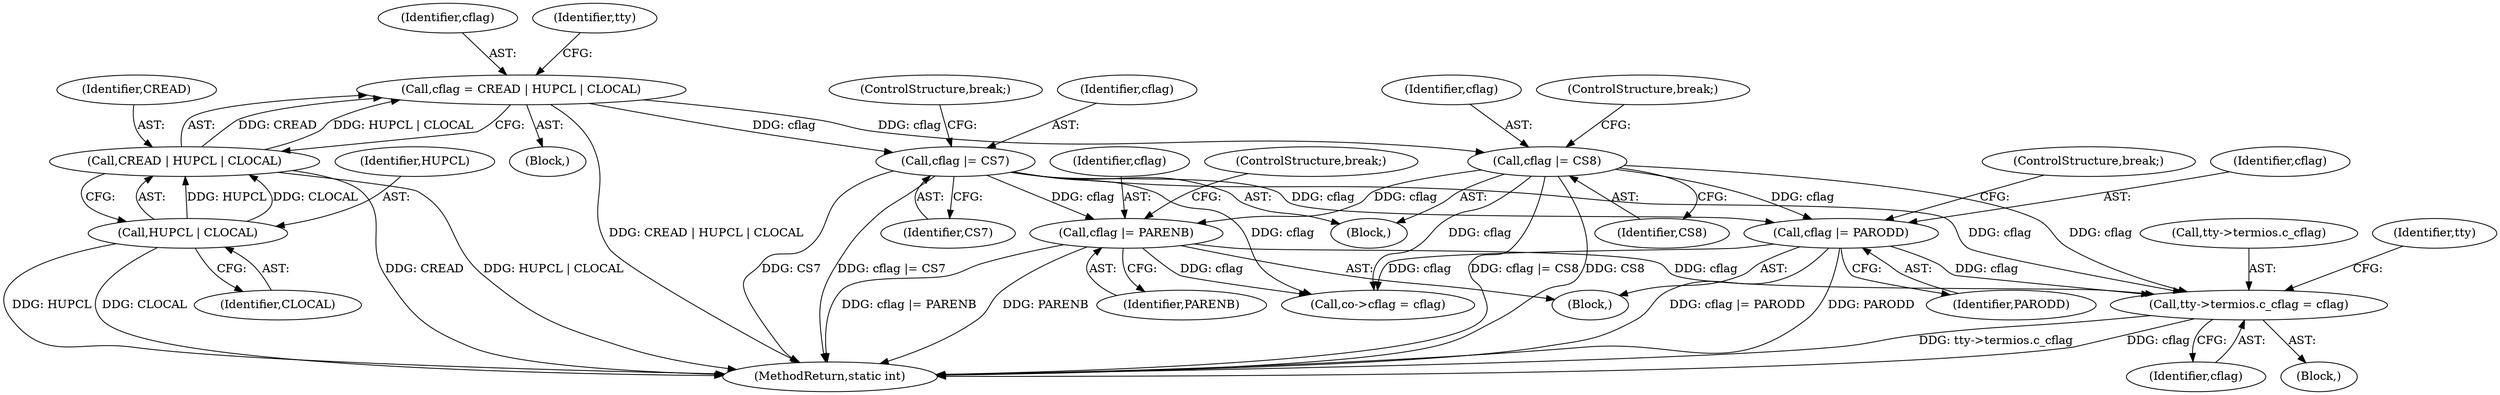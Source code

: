 digraph "0_linux_299d7572e46f98534033a9e65973f13ad1ce9047@pointer" {
"1000404" [label="(Call,tty->termios.c_cflag = cflag)"];
"1000218" [label="(Call,cflag |= CS8)"];
"1000133" [label="(Call,cflag = CREAD | HUPCL | CLOCAL)"];
"1000135" [label="(Call,CREAD | HUPCL | CLOCAL)"];
"1000137" [label="(Call,HUPCL | CLOCAL)"];
"1000227" [label="(Call,cflag |= PARODD)"];
"1000212" [label="(Call,cflag |= CS7)"];
"1000233" [label="(Call,cflag |= PARENB)"];
"1000227" [label="(Call,cflag |= PARODD)"];
"1000133" [label="(Call,cflag = CREAD | HUPCL | CLOCAL)"];
"1000224" [label="(Block,)"];
"1000137" [label="(Call,HUPCL | CLOCAL)"];
"1000499" [label="(MethodReturn,static int)"];
"1000220" [label="(Identifier,CS8)"];
"1000218" [label="(Call,cflag |= CS8)"];
"1000134" [label="(Identifier,cflag)"];
"1000210" [label="(Block,)"];
"1000212" [label="(Call,cflag |= CS7)"];
"1000230" [label="(ControlStructure,break;)"];
"1000110" [label="(Block,)"];
"1000219" [label="(Identifier,cflag)"];
"1000234" [label="(Identifier,cflag)"];
"1000138" [label="(Identifier,HUPCL)"];
"1000214" [label="(Identifier,CS7)"];
"1000410" [label="(Identifier,cflag)"];
"1000229" [label="(Identifier,PARODD)"];
"1000236" [label="(ControlStructure,break;)"];
"1000136" [label="(Identifier,CREAD)"];
"1000233" [label="(Call,cflag |= PARENB)"];
"1000213" [label="(Identifier,cflag)"];
"1000405" [label="(Call,tty->termios.c_cflag)"];
"1000135" [label="(Call,CREAD | HUPCL | CLOCAL)"];
"1000146" [label="(Identifier,tty)"];
"1000235" [label="(Identifier,PARENB)"];
"1000221" [label="(ControlStructure,break;)"];
"1000139" [label="(Identifier,CLOCAL)"];
"1000215" [label="(ControlStructure,break;)"];
"1000237" [label="(Call,co->cflag = cflag)"];
"1000228" [label="(Identifier,cflag)"];
"1000404" [label="(Call,tty->termios.c_cflag = cflag)"];
"1000403" [label="(Block,)"];
"1000414" [label="(Identifier,tty)"];
"1000404" -> "1000403"  [label="AST: "];
"1000404" -> "1000410"  [label="CFG: "];
"1000405" -> "1000404"  [label="AST: "];
"1000410" -> "1000404"  [label="AST: "];
"1000414" -> "1000404"  [label="CFG: "];
"1000404" -> "1000499"  [label="DDG: tty->termios.c_cflag"];
"1000404" -> "1000499"  [label="DDG: cflag"];
"1000218" -> "1000404"  [label="DDG: cflag"];
"1000227" -> "1000404"  [label="DDG: cflag"];
"1000212" -> "1000404"  [label="DDG: cflag"];
"1000233" -> "1000404"  [label="DDG: cflag"];
"1000218" -> "1000210"  [label="AST: "];
"1000218" -> "1000220"  [label="CFG: "];
"1000219" -> "1000218"  [label="AST: "];
"1000220" -> "1000218"  [label="AST: "];
"1000221" -> "1000218"  [label="CFG: "];
"1000218" -> "1000499"  [label="DDG: cflag |= CS8"];
"1000218" -> "1000499"  [label="DDG: CS8"];
"1000133" -> "1000218"  [label="DDG: cflag"];
"1000218" -> "1000227"  [label="DDG: cflag"];
"1000218" -> "1000233"  [label="DDG: cflag"];
"1000218" -> "1000237"  [label="DDG: cflag"];
"1000133" -> "1000110"  [label="AST: "];
"1000133" -> "1000135"  [label="CFG: "];
"1000134" -> "1000133"  [label="AST: "];
"1000135" -> "1000133"  [label="AST: "];
"1000146" -> "1000133"  [label="CFG: "];
"1000133" -> "1000499"  [label="DDG: CREAD | HUPCL | CLOCAL"];
"1000135" -> "1000133"  [label="DDG: CREAD"];
"1000135" -> "1000133"  [label="DDG: HUPCL | CLOCAL"];
"1000133" -> "1000212"  [label="DDG: cflag"];
"1000135" -> "1000137"  [label="CFG: "];
"1000136" -> "1000135"  [label="AST: "];
"1000137" -> "1000135"  [label="AST: "];
"1000135" -> "1000499"  [label="DDG: CREAD"];
"1000135" -> "1000499"  [label="DDG: HUPCL | CLOCAL"];
"1000137" -> "1000135"  [label="DDG: HUPCL"];
"1000137" -> "1000135"  [label="DDG: CLOCAL"];
"1000137" -> "1000139"  [label="CFG: "];
"1000138" -> "1000137"  [label="AST: "];
"1000139" -> "1000137"  [label="AST: "];
"1000137" -> "1000499"  [label="DDG: CLOCAL"];
"1000137" -> "1000499"  [label="DDG: HUPCL"];
"1000227" -> "1000224"  [label="AST: "];
"1000227" -> "1000229"  [label="CFG: "];
"1000228" -> "1000227"  [label="AST: "];
"1000229" -> "1000227"  [label="AST: "];
"1000230" -> "1000227"  [label="CFG: "];
"1000227" -> "1000499"  [label="DDG: cflag |= PARODD"];
"1000227" -> "1000499"  [label="DDG: PARODD"];
"1000212" -> "1000227"  [label="DDG: cflag"];
"1000227" -> "1000237"  [label="DDG: cflag"];
"1000212" -> "1000210"  [label="AST: "];
"1000212" -> "1000214"  [label="CFG: "];
"1000213" -> "1000212"  [label="AST: "];
"1000214" -> "1000212"  [label="AST: "];
"1000215" -> "1000212"  [label="CFG: "];
"1000212" -> "1000499"  [label="DDG: CS7"];
"1000212" -> "1000499"  [label="DDG: cflag |= CS7"];
"1000212" -> "1000233"  [label="DDG: cflag"];
"1000212" -> "1000237"  [label="DDG: cflag"];
"1000233" -> "1000224"  [label="AST: "];
"1000233" -> "1000235"  [label="CFG: "];
"1000234" -> "1000233"  [label="AST: "];
"1000235" -> "1000233"  [label="AST: "];
"1000236" -> "1000233"  [label="CFG: "];
"1000233" -> "1000499"  [label="DDG: cflag |= PARENB"];
"1000233" -> "1000499"  [label="DDG: PARENB"];
"1000233" -> "1000237"  [label="DDG: cflag"];
}

